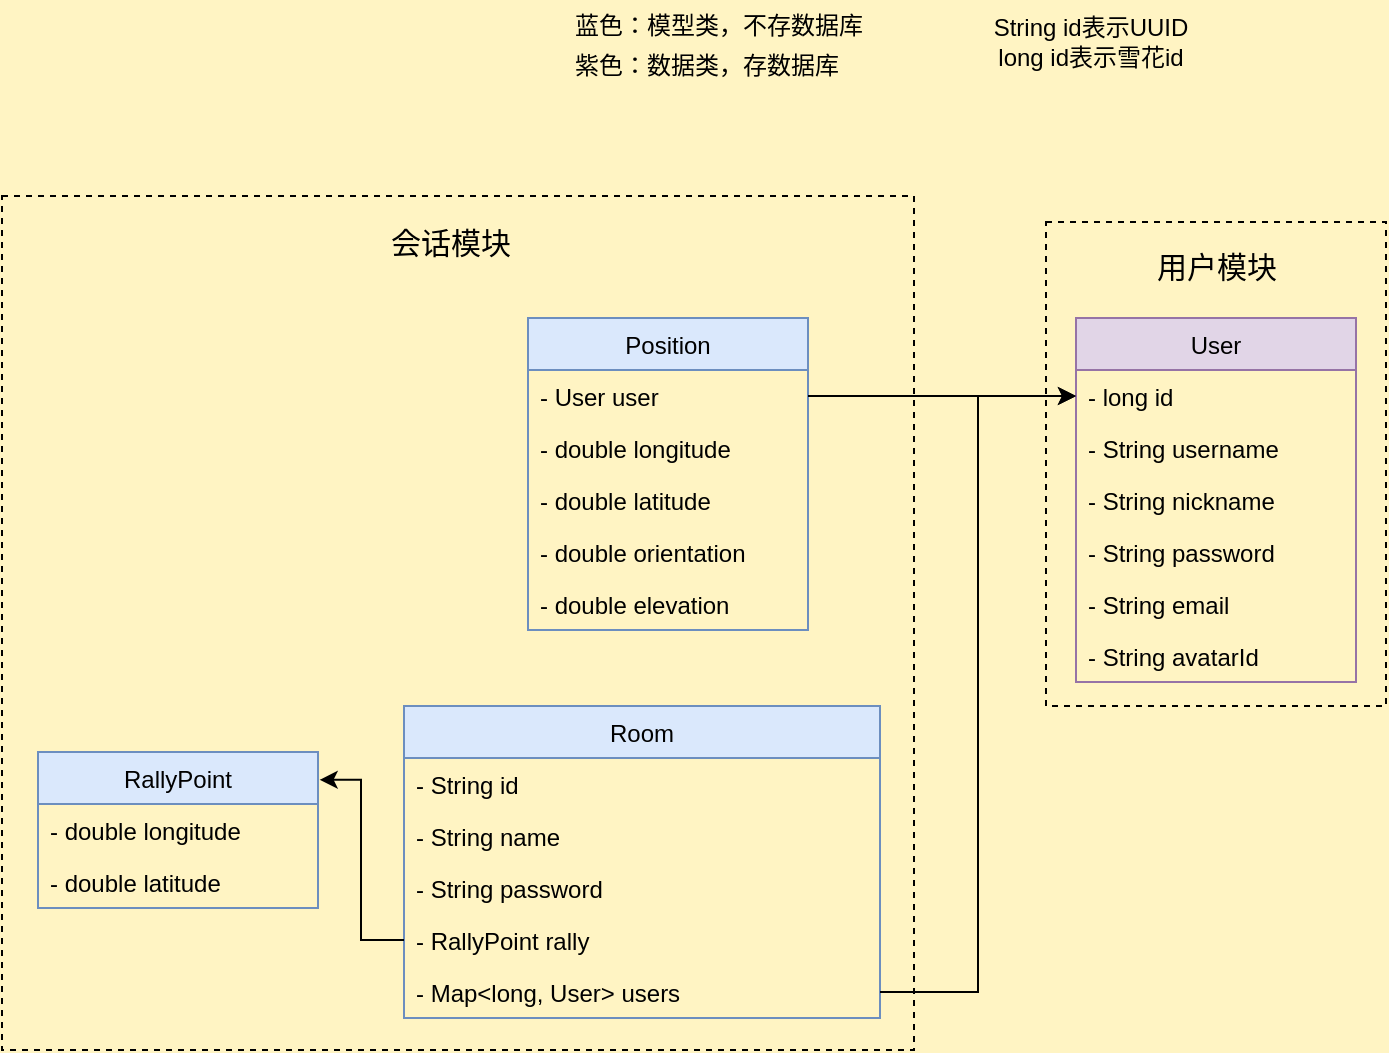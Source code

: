 <mxfile version="20.8.16" type="device" pages="4"><diagram name="类图" id="ZCpn5L00yLEU9qH5CfPJ"><mxGraphModel dx="1560" dy="1082" grid="0" gridSize="10" guides="1" tooltips="1" connect="1" arrows="1" fold="1" page="0" pageScale="1" pageWidth="827" pageHeight="1169" background="#FFF4C3" math="0" shadow="0"><root><mxCell id="0"/><mxCell id="1" parent="0"/><mxCell id="7W6ER78p-MdPI2g8uiyn-3" value="" style="rounded=0;whiteSpace=wrap;html=1;fillColor=none;dashed=1;" parent="1" vertex="1"><mxGeometry x="-279" y="82" width="456" height="427" as="geometry"/></mxCell><mxCell id="7W6ER78p-MdPI2g8uiyn-1" value="" style="rounded=0;whiteSpace=wrap;html=1;fillColor=none;dashed=1;" parent="1" vertex="1"><mxGeometry x="243" y="95" width="170" height="242" as="geometry"/></mxCell><mxCell id="j-fvQeikowlmH0t4z26y-1" value="User" style="swimlane;fontStyle=0;childLayout=stackLayout;horizontal=1;startSize=26;fillColor=#e1d5e7;horizontalStack=0;resizeParent=1;resizeParentMax=0;resizeLast=0;collapsible=1;marginBottom=0;strokeColor=#9673a6;" parent="1" vertex="1"><mxGeometry x="258" y="143" width="140" height="182" as="geometry"/></mxCell><mxCell id="j-fvQeikowlmH0t4z26y-4" value="- long id" style="text;strokeColor=none;fillColor=none;align=left;verticalAlign=top;spacingLeft=4;spacingRight=4;overflow=hidden;rotatable=0;points=[[0,0.5],[1,0.5]];portConstraint=eastwest;" parent="j-fvQeikowlmH0t4z26y-1" vertex="1"><mxGeometry y="26" width="140" height="26" as="geometry"/></mxCell><mxCell id="NxY1enS5frYiqHi28bAx-1" value="- String username" style="text;strokeColor=none;fillColor=none;align=left;verticalAlign=top;spacingLeft=4;spacingRight=4;overflow=hidden;rotatable=0;points=[[0,0.5],[1,0.5]];portConstraint=eastwest;" parent="j-fvQeikowlmH0t4z26y-1" vertex="1"><mxGeometry y="52" width="140" height="26" as="geometry"/></mxCell><mxCell id="NxY1enS5frYiqHi28bAx-2" value="- String nickname" style="text;strokeColor=none;fillColor=none;align=left;verticalAlign=top;spacingLeft=4;spacingRight=4;overflow=hidden;rotatable=0;points=[[0,0.5],[1,0.5]];portConstraint=eastwest;" parent="j-fvQeikowlmH0t4z26y-1" vertex="1"><mxGeometry y="78" width="140" height="26" as="geometry"/></mxCell><mxCell id="NxY1enS5frYiqHi28bAx-3" value="- String password" style="text;strokeColor=none;fillColor=none;align=left;verticalAlign=top;spacingLeft=4;spacingRight=4;overflow=hidden;rotatable=0;points=[[0,0.5],[1,0.5]];portConstraint=eastwest;" parent="j-fvQeikowlmH0t4z26y-1" vertex="1"><mxGeometry y="104" width="140" height="26" as="geometry"/></mxCell><mxCell id="6Mc8PEkPH1Lm7d_MQEAk-3" value="- String email" style="text;strokeColor=none;fillColor=none;align=left;verticalAlign=top;spacingLeft=4;spacingRight=4;overflow=hidden;rotatable=0;points=[[0,0.5],[1,0.5]];portConstraint=eastwest;" parent="j-fvQeikowlmH0t4z26y-1" vertex="1"><mxGeometry y="130" width="140" height="26" as="geometry"/></mxCell><mxCell id="NxY1enS5frYiqHi28bAx-5" value="- String avatarId" style="text;strokeColor=none;fillColor=none;align=left;verticalAlign=top;spacingLeft=4;spacingRight=4;overflow=hidden;rotatable=0;points=[[0,0.5],[1,0.5]];portConstraint=eastwest;" parent="j-fvQeikowlmH0t4z26y-1" vertex="1"><mxGeometry y="156" width="140" height="26" as="geometry"/></mxCell><mxCell id="j-fvQeikowlmH0t4z26y-6" value="Position" style="swimlane;fontStyle=0;childLayout=stackLayout;horizontal=1;startSize=26;fillColor=#dae8fc;horizontalStack=0;resizeParent=1;resizeParentMax=0;resizeLast=0;collapsible=1;marginBottom=0;strokeColor=#6c8ebf;" parent="1" vertex="1"><mxGeometry x="-16" y="143" width="140" height="156" as="geometry"/></mxCell><mxCell id="j-fvQeikowlmH0t4z26y-7" value="- User user" style="text;strokeColor=none;fillColor=none;align=left;verticalAlign=top;spacingLeft=4;spacingRight=4;overflow=hidden;rotatable=0;points=[[0,0.5],[1,0.5]];portConstraint=eastwest;" parent="j-fvQeikowlmH0t4z26y-6" vertex="1"><mxGeometry y="26" width="140" height="26" as="geometry"/></mxCell><mxCell id="j-fvQeikowlmH0t4z26y-11" value="- double longitude" style="text;strokeColor=none;fillColor=none;align=left;verticalAlign=top;spacingLeft=4;spacingRight=4;overflow=hidden;rotatable=0;points=[[0,0.5],[1,0.5]];portConstraint=eastwest;" parent="j-fvQeikowlmH0t4z26y-6" vertex="1"><mxGeometry y="52" width="140" height="26" as="geometry"/></mxCell><mxCell id="j-fvQeikowlmH0t4z26y-12" value="- double latitude" style="text;strokeColor=none;fillColor=none;align=left;verticalAlign=top;spacingLeft=4;spacingRight=4;overflow=hidden;rotatable=0;points=[[0,0.5],[1,0.5]];portConstraint=eastwest;" parent="j-fvQeikowlmH0t4z26y-6" vertex="1"><mxGeometry y="78" width="140" height="26" as="geometry"/></mxCell><mxCell id="j-fvQeikowlmH0t4z26y-13" value="- double orientation" style="text;strokeColor=none;fillColor=none;align=left;verticalAlign=top;spacingLeft=4;spacingRight=4;overflow=hidden;rotatable=0;points=[[0,0.5],[1,0.5]];portConstraint=eastwest;" parent="j-fvQeikowlmH0t4z26y-6" vertex="1"><mxGeometry y="104" width="140" height="26" as="geometry"/></mxCell><mxCell id="hf1wS9aKAfurFsT-BKtT-1" value="- double elevation" style="text;strokeColor=none;fillColor=none;align=left;verticalAlign=top;spacingLeft=4;spacingRight=4;overflow=hidden;rotatable=0;points=[[0,0.5],[1,0.5]];portConstraint=eastwest;" parent="j-fvQeikowlmH0t4z26y-6" vertex="1"><mxGeometry y="130" width="140" height="26" as="geometry"/></mxCell><mxCell id="NxY1enS5frYiqHi28bAx-9" value="" style="group" parent="1" vertex="1" connectable="0"><mxGeometry x="-2" y="-16" width="162" height="46" as="geometry"/></mxCell><mxCell id="NxY1enS5frYiqHi28bAx-7" value="蓝色：模型类，不存数据库" style="text;html=1;align=center;verticalAlign=middle;resizable=0;points=[];autosize=1;strokeColor=none;fillColor=none;" parent="NxY1enS5frYiqHi28bAx-9" vertex="1"><mxGeometry width="162" height="26" as="geometry"/></mxCell><mxCell id="NxY1enS5frYiqHi28bAx-8" value="紫色：数据类，存数据库" style="text;html=1;align=center;verticalAlign=middle;resizable=0;points=[];autosize=1;strokeColor=none;fillColor=none;" parent="NxY1enS5frYiqHi28bAx-9" vertex="1"><mxGeometry y="20" width="150" height="26" as="geometry"/></mxCell><mxCell id="das0yb8QhfHtzODwqUgU-1" value="String id表示UUID&lt;br&gt;long id表示雪花id" style="text;html=1;align=center;verticalAlign=middle;resizable=0;points=[];autosize=1;strokeColor=none;fillColor=none;" parent="1" vertex="1"><mxGeometry x="207" y="-16" width="115" height="41" as="geometry"/></mxCell><mxCell id="das0yb8QhfHtzODwqUgU-3" value="Room" style="swimlane;fontStyle=0;childLayout=stackLayout;horizontal=1;startSize=26;fillColor=#dae8fc;horizontalStack=0;resizeParent=1;resizeParentMax=0;resizeLast=0;collapsible=1;marginBottom=0;strokeColor=#6c8ebf;" parent="1" vertex="1"><mxGeometry x="-78" y="337" width="238" height="156" as="geometry"/></mxCell><mxCell id="das0yb8QhfHtzODwqUgU-4" value="- String id" style="text;strokeColor=none;fillColor=none;align=left;verticalAlign=top;spacingLeft=4;spacingRight=4;overflow=hidden;rotatable=0;points=[[0,0.5],[1,0.5]];portConstraint=eastwest;" parent="das0yb8QhfHtzODwqUgU-3" vertex="1"><mxGeometry y="26" width="238" height="26" as="geometry"/></mxCell><mxCell id="das0yb8QhfHtzODwqUgU-5" value="- String name" style="text;strokeColor=none;fillColor=none;align=left;verticalAlign=top;spacingLeft=4;spacingRight=4;overflow=hidden;rotatable=0;points=[[0,0.5],[1,0.5]];portConstraint=eastwest;" parent="das0yb8QhfHtzODwqUgU-3" vertex="1"><mxGeometry y="52" width="238" height="26" as="geometry"/></mxCell><mxCell id="das0yb8QhfHtzODwqUgU-6" value="- String password" style="text;strokeColor=none;fillColor=none;align=left;verticalAlign=top;spacingLeft=4;spacingRight=4;overflow=hidden;rotatable=0;points=[[0,0.5],[1,0.5]];portConstraint=eastwest;" parent="das0yb8QhfHtzODwqUgU-3" vertex="1"><mxGeometry y="78" width="238" height="26" as="geometry"/></mxCell><mxCell id="09LENhnXTezCzlvo4sVO-8" value="- RallyPoint rally" style="text;strokeColor=none;fillColor=none;align=left;verticalAlign=top;spacingLeft=4;spacingRight=4;overflow=hidden;rotatable=0;points=[[0,0.5],[1,0.5]];portConstraint=eastwest;" parent="das0yb8QhfHtzODwqUgU-3" vertex="1"><mxGeometry y="104" width="238" height="26" as="geometry"/></mxCell><mxCell id="GY_DK93zwNCj_0UhGVdS-1" value="- Map&lt;long, User&gt; users" style="text;strokeColor=none;fillColor=none;align=left;verticalAlign=top;spacingLeft=4;spacingRight=4;overflow=hidden;rotatable=0;points=[[0,0.5],[1,0.5]];portConstraint=eastwest;" parent="das0yb8QhfHtzODwqUgU-3" vertex="1"><mxGeometry y="130" width="238" height="26" as="geometry"/></mxCell><mxCell id="JmAvcNOKhK-KuJacg5Aq-1" style="edgeStyle=orthogonalEdgeStyle;rounded=0;orthogonalLoop=1;jettySize=auto;html=1;exitX=1;exitY=0.5;exitDx=0;exitDy=0;entryX=0;entryY=0.5;entryDx=0;entryDy=0;endArrow=classic;endFill=1;" parent="1" source="j-fvQeikowlmH0t4z26y-7" target="j-fvQeikowlmH0t4z26y-4" edge="1"><mxGeometry relative="1" as="geometry"/></mxCell><mxCell id="7W6ER78p-MdPI2g8uiyn-2" value="&lt;font style=&quot;font-size: 15px;&quot;&gt;用户模块&lt;/font&gt;" style="text;html=1;align=center;verticalAlign=middle;resizable=0;points=[];autosize=1;strokeColor=none;fillColor=none;" parent="1" vertex="1"><mxGeometry x="289" y="102" width="78" height="30" as="geometry"/></mxCell><mxCell id="7W6ER78p-MdPI2g8uiyn-4" value="&lt;font style=&quot;font-size: 15px;&quot;&gt;会话模块&lt;/font&gt;" style="text;html=1;align=center;verticalAlign=middle;resizable=0;points=[];autosize=1;strokeColor=none;fillColor=none;" parent="1" vertex="1"><mxGeometry x="-94" y="90" width="78" height="30" as="geometry"/></mxCell><mxCell id="09LENhnXTezCzlvo4sVO-2" value="RallyPoint" style="swimlane;fontStyle=0;childLayout=stackLayout;horizontal=1;startSize=26;fillColor=#dae8fc;horizontalStack=0;resizeParent=1;resizeParentMax=0;resizeLast=0;collapsible=1;marginBottom=0;strokeColor=#6c8ebf;" parent="1" vertex="1"><mxGeometry x="-261" y="360" width="140" height="78" as="geometry"/></mxCell><mxCell id="09LENhnXTezCzlvo4sVO-4" value="- double longitude" style="text;strokeColor=none;fillColor=none;align=left;verticalAlign=top;spacingLeft=4;spacingRight=4;overflow=hidden;rotatable=0;points=[[0,0.5],[1,0.5]];portConstraint=eastwest;" parent="09LENhnXTezCzlvo4sVO-2" vertex="1"><mxGeometry y="26" width="140" height="26" as="geometry"/></mxCell><mxCell id="09LENhnXTezCzlvo4sVO-5" value="- double latitude" style="text;strokeColor=none;fillColor=none;align=left;verticalAlign=top;spacingLeft=4;spacingRight=4;overflow=hidden;rotatable=0;points=[[0,0.5],[1,0.5]];portConstraint=eastwest;" parent="09LENhnXTezCzlvo4sVO-2" vertex="1"><mxGeometry y="52" width="140" height="26" as="geometry"/></mxCell><mxCell id="6Mc8PEkPH1Lm7d_MQEAk-2" style="edgeStyle=orthogonalEdgeStyle;rounded=0;orthogonalLoop=1;jettySize=auto;html=1;exitX=0;exitY=0.5;exitDx=0;exitDy=0;entryX=1.006;entryY=0.178;entryDx=0;entryDy=0;entryPerimeter=0;" parent="1" source="09LENhnXTezCzlvo4sVO-8" target="09LENhnXTezCzlvo4sVO-2" edge="1"><mxGeometry relative="1" as="geometry"/></mxCell><mxCell id="GZCCsxKVwzD4aDqE5YZI-2" style="edgeStyle=orthogonalEdgeStyle;rounded=0;orthogonalLoop=1;jettySize=auto;html=1;exitX=1;exitY=0.5;exitDx=0;exitDy=0;entryX=0;entryY=0.5;entryDx=0;entryDy=0;" parent="1" source="GY_DK93zwNCj_0UhGVdS-1" target="j-fvQeikowlmH0t4z26y-4" edge="1"><mxGeometry relative="1" as="geometry"><mxPoint x="161.5" y="477" as="sourcePoint"/></mxGeometry></mxCell></root></mxGraphModel></diagram><diagram id="b6Kied7F-WvFyaD_bAVw" name="功能架构"><mxGraphModel dx="1160" dy="682" grid="0" gridSize="10" guides="1" tooltips="1" connect="1" arrows="1" fold="1" page="0" pageScale="1" pageWidth="827" pageHeight="1169" background="#CCFFFF" math="0" shadow="0"><root><mxCell id="0"/><mxCell id="1" parent="0"/><mxCell id="6KAfJF9Mm3bQj2CmGmQJ-4" style="edgeStyle=orthogonalEdgeStyle;rounded=0;orthogonalLoop=1;jettySize=auto;html=1;exitX=0.5;exitY=1;exitDx=0;exitDy=0;entryX=0.5;entryY=0;entryDx=0;entryDy=0;" parent="1" source="mdbizm0wL6b_5z4DYdRY-1" target="9jb02IKihfQxMfA3tNYV-1" edge="1"><mxGeometry relative="1" as="geometry"/></mxCell><mxCell id="mdbizm0wL6b_5z4DYdRY-1" value="&lt;font style=&quot;font-size: 16px;&quot;&gt;网关（集成鉴权）&lt;/font&gt;" style="rounded=0;whiteSpace=wrap;html=1;strokeColor=#666666;fillColor=#f5f5f5;fontColor=#333333;" parent="1" vertex="1"><mxGeometry x="181" y="272" width="150" height="39" as="geometry"/></mxCell><mxCell id="6hTQ_62UvU__u8zyrRqn-2" value="&lt;span style=&quot;font-size: 16px;&quot;&gt;Consul注册中心&lt;/span&gt;" style="rounded=0;whiteSpace=wrap;html=1;strokeColor=#b85450;fillColor=#f8cecc;" parent="1" vertex="1"><mxGeometry x="452" y="378" width="150" height="39" as="geometry"/></mxCell><mxCell id="6hTQ_62UvU__u8zyrRqn-3" value="&lt;span style=&quot;font-size: 16px;&quot;&gt;MongoDB数据库&lt;/span&gt;" style="rounded=0;whiteSpace=wrap;html=1;strokeColor=#6c8ebf;fillColor=#dae8fc;" parent="1" vertex="1"><mxGeometry x="275.94" y="457" width="150" height="39" as="geometry"/></mxCell><mxCell id="6hTQ_62UvU__u8zyrRqn-4" value="&lt;span style=&quot;font-size: 16px;&quot;&gt;Redis缓存数据库&lt;/span&gt;" style="rounded=0;whiteSpace=wrap;html=1;strokeColor=#6c8ebf;fillColor=#dae8fc;" parent="1" vertex="1"><mxGeometry x="87" y="457" width="159" height="39" as="geometry"/></mxCell><mxCell id="9jb02IKihfQxMfA3tNYV-1" value="" style="rounded=0;whiteSpace=wrap;html=1;fillColor=none;dashed=1;" parent="1" vertex="1"><mxGeometry x="74" y="345" width="364" height="95" as="geometry"/></mxCell><mxCell id="9jb02IKihfQxMfA3tNYV-2" value="&lt;font style=&quot;font-size: 15px;&quot;&gt;功能模块&lt;/font&gt;" style="text;html=1;align=center;verticalAlign=middle;resizable=0;points=[];autosize=1;strokeColor=none;fillColor=none;" parent="1" vertex="1"><mxGeometry x="232.002" y="348" width="78" height="30" as="geometry"/></mxCell><mxCell id="9jb02IKihfQxMfA3tNYV-3" value="会话模块" style="rounded=0;whiteSpace=wrap;html=1;fontSize=15;fillColor=none;" parent="1" vertex="1"><mxGeometry x="86.997" y="383" width="106.941" height="42" as="geometry"/></mxCell><mxCell id="9jb02IKihfQxMfA3tNYV-4" value="用户模块" style="rounded=0;whiteSpace=wrap;html=1;fontSize=15;fillColor=none;" parent="1" vertex="1"><mxGeometry x="203.062" y="383" width="106.941" height="42" as="geometry"/></mxCell><mxCell id="jqLZRPKQfjdaNeqLJ77j-1" value="图片模块" style="rounded=0;whiteSpace=wrap;html=1;fontSize=15;fillColor=none;" parent="1" vertex="1"><mxGeometry x="319.002" y="383" width="106.941" height="42" as="geometry"/></mxCell><mxCell id="FJBnYouAeXavdsRe_MtE-1" value="&lt;span style=&quot;font-size: 16px;&quot;&gt;Kafka消息中间件&lt;/span&gt;" style="rounded=0;whiteSpace=wrap;html=1;strokeColor=#d6b656;fillColor=#fff2cc;" parent="1" vertex="1"><mxGeometry x="187" y="507" width="159" height="39" as="geometry"/></mxCell></root></mxGraphModel></diagram><diagram id="FYRJ05hrJW_UlON17YOK" name="用户端和服务端"><mxGraphModel dx="1160" dy="682" grid="0" gridSize="10" guides="1" tooltips="1" connect="1" arrows="1" fold="1" page="0" pageScale="1" pageWidth="827" pageHeight="1169" background="#CCFFFF" math="0" shadow="0"><root><mxCell id="0"/><mxCell id="1" parent="0"/><mxCell id="g4WFIdPr53JWLQwViMB3-15" style="rounded=0;orthogonalLoop=1;jettySize=auto;html=1;exitX=1;exitY=0.333;exitDx=0;exitDy=0;exitPerimeter=0;entryX=0.5;entryY=1;entryDx=0;entryDy=0;endArrow=open;endFill=0;dashed=1;" parent="1" source="g4WFIdPr53JWLQwViMB3-1" target="g4WFIdPr53JWLQwViMB3-14" edge="1"><mxGeometry relative="1" as="geometry"/></mxCell><mxCell id="g4WFIdPr53JWLQwViMB3-1" value="用户1" style="shape=umlActor;verticalLabelPosition=bottom;verticalAlign=top;html=1;outlineConnect=0;" parent="1" vertex="1"><mxGeometry x="25" y="479" width="30" height="60" as="geometry"/></mxCell><mxCell id="HLk8S5enVUSgxHmjkPAk-4" style="edgeStyle=none;rounded=0;orthogonalLoop=1;jettySize=auto;html=1;exitX=0;exitY=0.333;exitDx=0;exitDy=0;exitPerimeter=0;entryX=1;entryY=0.5;entryDx=0;entryDy=0;dashed=1;endArrow=open;endFill=0;" parent="1" source="g4WFIdPr53JWLQwViMB3-5" target="g4WFIdPr53JWLQwViMB3-14" edge="1"><mxGeometry relative="1" as="geometry"/></mxCell><mxCell id="g4WFIdPr53JWLQwViMB3-5" value="用户3" style="shape=umlActor;verticalLabelPosition=bottom;verticalAlign=top;html=1;outlineConnect=0;" parent="1" vertex="1"><mxGeometry x="425" y="273" width="30" height="60" as="geometry"/></mxCell><mxCell id="HLk8S5enVUSgxHmjkPAk-5" style="edgeStyle=none;rounded=0;orthogonalLoop=1;jettySize=auto;html=1;entryX=1;entryY=1;entryDx=0;entryDy=0;dashed=1;endArrow=open;endFill=0;" parent="1" target="g4WFIdPr53JWLQwViMB3-14" edge="1"><mxGeometry relative="1" as="geometry"><mxPoint x="343" y="532" as="sourcePoint"/></mxGeometry></mxCell><mxCell id="g4WFIdPr53JWLQwViMB3-6" value="用户2" style="shape=umlActor;verticalLabelPosition=bottom;verticalAlign=top;html=1;outlineConnect=0;" parent="1" vertex="1"><mxGeometry x="343" y="512" width="30" height="60" as="geometry"/></mxCell><mxCell id="g4WFIdPr53JWLQwViMB3-13" style="edgeStyle=orthogonalEdgeStyle;rounded=0;orthogonalLoop=1;jettySize=auto;html=1;exitX=1;exitY=0.5;exitDx=0;exitDy=0;endArrow=open;endFill=0;entryX=0;entryY=0.5;entryDx=0;entryDy=0;" parent="1" source="g4WFIdPr53JWLQwViMB3-10" target="g4WFIdPr53JWLQwViMB3-14" edge="1"><mxGeometry relative="1" as="geometry"><mxPoint x="152.524" y="269.5" as="targetPoint"/></mxGeometry></mxCell><mxCell id="g4WFIdPr53JWLQwViMB3-10" value="服务端" style="rounded=0;whiteSpace=wrap;html=1;fillColor=none;" parent="1" vertex="1"><mxGeometry x="9.5" y="252" width="61" height="35" as="geometry"/></mxCell><mxCell id="HLk8S5enVUSgxHmjkPAk-2" style="edgeStyle=none;rounded=0;orthogonalLoop=1;jettySize=auto;html=1;exitX=0.575;exitY=1.028;exitDx=0;exitDy=0;dashed=1;endArrow=open;endFill=0;exitPerimeter=0;" parent="1" source="g4WFIdPr53JWLQwViMB3-14" edge="1"><mxGeometry relative="1" as="geometry"><mxPoint x="59.191" y="507.119" as="targetPoint"/></mxGeometry></mxCell><mxCell id="w1ZYN99wJWyJnP0JFZ4J-1" style="edgeStyle=none;rounded=0;orthogonalLoop=1;jettySize=auto;html=1;exitX=0.812;exitY=0.929;exitDx=0;exitDy=0;dashed=1;endArrow=open;endFill=0;exitPerimeter=0;" parent="1" source="g4WFIdPr53JWLQwViMB3-14" edge="1"><mxGeometry relative="1" as="geometry"><mxPoint x="339.657" y="537.686" as="targetPoint"/></mxGeometry></mxCell><mxCell id="w1ZYN99wJWyJnP0JFZ4J-2" style="edgeStyle=none;rounded=0;orthogonalLoop=1;jettySize=auto;html=1;dashed=1;endArrow=open;endFill=0;" parent="1" edge="1"><mxGeometry relative="1" as="geometry"><mxPoint x="423.543" y="299.286" as="targetPoint"/><mxPoint x="218" y="274" as="sourcePoint"/></mxGeometry></mxCell><mxCell id="g4WFIdPr53JWLQwViMB3-14" value="房间(id:xxx)" style="ellipse;whiteSpace=wrap;html=1;fillColor=none;" parent="1" vertex="1"><mxGeometry x="121" y="246.5" width="96" height="46" as="geometry"/></mxCell><mxCell id="HLk8S5enVUSgxHmjkPAk-1" value="body: Position" style="text;html=1;align=center;verticalAlign=middle;resizable=0;points=[];autosize=1;strokeColor=none;fillColor=none;" parent="1" vertex="1"><mxGeometry x="18" y="378" width="93" height="26" as="geometry"/></mxCell><mxCell id="nFLhGN47nWgVrx0K_WOe-1" value="Position: {user: 2}&lt;br&gt;Position: {user: 3}" style="text;html=1;align=center;verticalAlign=middle;resizable=0;points=[];autosize=1;strokeColor=none;fillColor=none;" parent="1" vertex="1"><mxGeometry x="105" y="408" width="112" height="41" as="geometry"/></mxCell><mxCell id="nFLhGN47nWgVrx0K_WOe-2" value="body: Position" style="text;html=1;align=center;verticalAlign=middle;resizable=0;points=[];autosize=1;strokeColor=none;fillColor=none;" parent="1" vertex="1"><mxGeometry x="263" y="363" width="93" height="26" as="geometry"/></mxCell><mxCell id="nFLhGN47nWgVrx0K_WOe-3" value="Position: {user: 1}&lt;br&gt;Position: {user: 3}" style="text;html=1;align=center;verticalAlign=middle;resizable=0;points=[];autosize=1;strokeColor=none;fillColor=none;" parent="1" vertex="1"><mxGeometry x="209" y="492" width="112" height="41" as="geometry"/></mxCell><mxCell id="nFLhGN47nWgVrx0K_WOe-4" value="body: Position" style="text;html=1;align=center;verticalAlign=middle;resizable=0;points=[];autosize=1;strokeColor=none;fillColor=none;" parent="1" vertex="1"><mxGeometry x="273" y="244" width="93" height="26" as="geometry"/></mxCell><mxCell id="nFLhGN47nWgVrx0K_WOe-5" value="Position: {user: 2}&lt;br&gt;Position: {user: 3}" style="text;html=1;align=center;verticalAlign=middle;resizable=0;points=[];autosize=1;strokeColor=none;fillColor=none;" parent="1" vertex="1"><mxGeometry x="273" y="292" width="112" height="41" as="geometry"/></mxCell><mxCell id="7dVbysrUXvsxWrO5m1pH-1" value="" style="group" parent="1" vertex="1" connectable="0"><mxGeometry x="102" y="166" width="136.5" height="27" as="geometry"/></mxCell><mxCell id="g4WFIdPr53JWLQwViMB3-16" value="WebSocket:/room/xxx" style="text;html=1;align=center;verticalAlign=middle;resizable=0;points=[];autosize=1;strokeColor=none;fillColor=none;" parent="7dVbysrUXvsxWrO5m1pH-1" vertex="1"><mxGeometry width="134" height="26" as="geometry"/></mxCell><mxCell id="HLk8S5enVUSgxHmjkPAk-6" style="edgeStyle=none;rounded=0;orthogonalLoop=1;jettySize=auto;html=1;dashed=1;endArrow=open;endFill=0;" parent="7dVbysrUXvsxWrO5m1pH-1" edge="1"><mxGeometry relative="1" as="geometry"><mxPoint x="6.5" y="27" as="sourcePoint"/><mxPoint x="136.5" y="27" as="targetPoint"/><Array as="points"/></mxGeometry></mxCell></root></mxGraphModel></diagram><diagram id="bOfI-OUH-Ct4LoF4LVxE" name="分布式会话解决方案"><mxGraphModel dx="1560" dy="1082" grid="0" gridSize="10" guides="1" tooltips="1" connect="1" arrows="1" fold="1" page="0" pageScale="1" pageWidth="827" pageHeight="1169" background="#FFF4C3" math="0" shadow="0"><root><mxCell id="0"/><mxCell id="1" parent="0"/><mxCell id="2ktE3wlVKfggLhylyU8a-4" value="WebSocket通道" style="text;html=1;align=center;verticalAlign=middle;resizable=0;points=[];autosize=1;strokeColor=none;fillColor=none;" parent="1" vertex="1"><mxGeometry x="10.5" y="137" width="103" height="26" as="geometry"/></mxCell><mxCell id="LPhyOvvGlqmQbFpupQoU-21" value="表示生产者发布消息" style="text;html=1;align=center;verticalAlign=middle;resizable=0;points=[];autosize=1;strokeColor=none;fillColor=none;" parent="1" vertex="1"><mxGeometry x="157.5" y="137" width="126" height="26" as="geometry"/></mxCell><mxCell id="LPhyOvvGlqmQbFpupQoU-24" value="表示消费者订阅消息" style="text;html=1;align=center;verticalAlign=middle;resizable=0;points=[];autosize=1;strokeColor=none;fillColor=none;" parent="1" vertex="1"><mxGeometry x="158" y="177" width="126" height="26" as="geometry"/></mxCell><mxCell id="X6YFzFa_qnELlwJGcV2B-1" value="用户1" style="shape=umlActor;verticalLabelPosition=bottom;verticalAlign=top;html=1;outlineConnect=0;" parent="1" vertex="1"><mxGeometry x="-18" y="597" width="30" height="60" as="geometry"/></mxCell><mxCell id="LPhyOvvGlqmQbFpupQoU-30" style="edgeStyle=orthogonalEdgeStyle;rounded=0;orthogonalLoop=1;jettySize=auto;html=1;exitX=0.5;exitY=0;exitDx=0;exitDy=0;entryX=0.5;entryY=1;entryDx=0;entryDy=0;strokeColor=#000000;endArrow=none;endFill=0;" parent="1" source="X6YFzFa_qnELlwJGcV2B-2" target="hkfB9-1U_ClqBiibO6cc-1" edge="1"><mxGeometry relative="1" as="geometry"/></mxCell><mxCell id="LPhyOvvGlqmQbFpupQoU-78" style="edgeStyle=orthogonalEdgeStyle;rounded=0;orthogonalLoop=1;jettySize=auto;html=1;exitX=0.5;exitY=1;exitDx=0;exitDy=0;entryX=0.5;entryY=0;entryDx=0;entryDy=0;strokeColor=#000000;fontSize=13;endArrow=none;endFill=0;" parent="1" source="X6YFzFa_qnELlwJGcV2B-2" target="LPhyOvvGlqmQbFpupQoU-77" edge="1"><mxGeometry relative="1" as="geometry"/></mxCell><mxCell id="X6YFzFa_qnELlwJGcV2B-2" value="会话服务器1" style="rounded=0;whiteSpace=wrap;html=1;fillColor=#e1d5e7;strokeColor=#9673a6;" parent="1" vertex="1"><mxGeometry x="71" y="473" width="81" height="36" as="geometry"/></mxCell><mxCell id="X6YFzFa_qnELlwJGcV2B-3" value="用户2" style="shape=umlActor;verticalLabelPosition=bottom;verticalAlign=top;html=1;outlineConnect=0;" parent="1" vertex="1"><mxGeometry x="492" y="795" width="30" height="60" as="geometry"/></mxCell><mxCell id="X6YFzFa_qnELlwJGcV2B-4" value="用户3" style="shape=umlActor;verticalLabelPosition=bottom;verticalAlign=top;html=1;outlineConnect=0;" parent="1" vertex="1"><mxGeometry x="759" y="898" width="30" height="60" as="geometry"/></mxCell><mxCell id="LPhyOvvGlqmQbFpupQoU-50" style="edgeStyle=orthogonalEdgeStyle;rounded=0;orthogonalLoop=1;jettySize=auto;html=1;exitX=0.5;exitY=1;exitDx=0;exitDy=0;entryX=0.5;entryY=0;entryDx=0;entryDy=0;strokeColor=#000000;fontSize=13;endArrow=none;endFill=0;" parent="1" source="X6YFzFa_qnELlwJGcV2B-5" target="hkfB9-1U_ClqBiibO6cc-6" edge="1"><mxGeometry relative="1" as="geometry"/></mxCell><mxCell id="X6YFzFa_qnELlwJGcV2B-5" value="会话服务器2" style="rounded=0;whiteSpace=wrap;html=1;fillColor=#e1d5e7;strokeColor=#9673a6;" parent="1" vertex="1"><mxGeometry x="284" y="473" width="81" height="36" as="geometry"/></mxCell><mxCell id="X6YFzFa_qnELlwJGcV2B-15" value="Kafka消息队列" style="rounded=0;whiteSpace=wrap;html=1;fillColor=#dae8fc;strokeColor=#6c8ebf;" parent="1" vertex="1"><mxGeometry x="187" y="313" width="110" height="25" as="geometry"/></mxCell><mxCell id="LPhyOvvGlqmQbFpupQoU-65" style="edgeStyle=orthogonalEdgeStyle;rounded=0;orthogonalLoop=1;jettySize=auto;html=1;exitX=0;exitY=0.5;exitDx=0;exitDy=0;entryX=1;entryY=0.5;entryDx=0;entryDy=0;strokeColor=#000000;fontSize=13;endArrow=none;endFill=0;" parent="1" source="X6YFzFa_qnELlwJGcV2B-21" target="LPhyOvvGlqmQbFpupQoU-62" edge="1"><mxGeometry relative="1" as="geometry"/></mxCell><mxCell id="LPhyOvvGlqmQbFpupQoU-72" style="edgeStyle=orthogonalEdgeStyle;rounded=0;orthogonalLoop=1;jettySize=auto;html=1;exitX=1;exitY=0.5;exitDx=0;exitDy=0;entryX=0;entryY=0.5;entryDx=0;entryDy=0;strokeColor=#000000;fontSize=13;endArrow=none;endFill=0;" parent="1" source="X6YFzFa_qnELlwJGcV2B-21" target="LPhyOvvGlqmQbFpupQoU-71" edge="1"><mxGeometry relative="1" as="geometry"/></mxCell><mxCell id="X6YFzFa_qnELlwJGcV2B-21" value="会话服务器3" style="rounded=0;whiteSpace=wrap;html=1;fillColor=#e1d5e7;strokeColor=#9673a6;" parent="1" vertex="1"><mxGeometry x="612" y="473" width="81" height="36" as="geometry"/></mxCell><mxCell id="2ktE3wlVKfggLhylyU8a-1" style="rounded=0;orthogonalLoop=1;jettySize=auto;html=1;strokeColor=#FF3399;endArrow=none;endFill=0;dashed=1;" parent="1" edge="1"><mxGeometry relative="1" as="geometry"><mxPoint x="135.5" y="162" as="targetPoint"/><mxPoint x="0.5" y="162" as="sourcePoint"/><Array as="points"/></mxGeometry></mxCell><mxCell id="hkfB9-1U_ClqBiibO6cc-1" value="producer&lt;br&gt;topic: roomId" style="ellipse;whiteSpace=wrap;html=1;fillColor=none;" parent="1" vertex="1"><mxGeometry x="62" y="410" width="99" height="48" as="geometry"/></mxCell><mxCell id="hkfB9-1U_ClqBiibO6cc-6" value="listener&lt;br&gt;topic=roomId&lt;br&gt;groupId=userId2" style="shape=hexagon;perimeter=hexagonPerimeter2;whiteSpace=wrap;html=1;fixedSize=1;fillColor=none;" parent="1" vertex="1"><mxGeometry x="261.5" y="526" width="126" height="56" as="geometry"/></mxCell><mxCell id="LPhyOvvGlqmQbFpupQoU-20" style="rounded=0;orthogonalLoop=1;jettySize=auto;html=1;strokeColor=#FF8800;endArrow=open;endFill=0;edgeStyle=orthogonalEdgeStyle;" parent="1" edge="1"><mxGeometry relative="1" as="geometry"><mxPoint x="154.5" y="162" as="sourcePoint"/><mxPoint x="292.5" y="162" as="targetPoint"/><Array as="points"><mxPoint x="155.5" y="162"/></Array></mxGeometry></mxCell><mxCell id="LPhyOvvGlqmQbFpupQoU-23" style="edgeStyle=orthogonalEdgeStyle;rounded=0;orthogonalLoop=1;jettySize=auto;html=1;strokeColor=#209E00;endArrow=open;endFill=0;" parent="1" edge="1"><mxGeometry relative="1" as="geometry"><mxPoint x="155" y="201" as="sourcePoint"/><mxPoint x="293" y="201" as="targetPoint"/></mxGeometry></mxCell><mxCell id="LPhyOvvGlqmQbFpupQoU-26" style="rounded=0;orthogonalLoop=1;jettySize=auto;html=1;strokeColor=#FF3399;endArrow=none;endFill=0;dashed=1;edgeStyle=orthogonalEdgeStyle;startArrow=none;exitX=1;exitY=0.333;exitDx=0;exitDy=0;exitPerimeter=0;startFill=0;entryX=0;entryY=0.5;entryDx=0;entryDy=0;" parent="1" source="X6YFzFa_qnELlwJGcV2B-1" target="X6YFzFa_qnELlwJGcV2B-2" edge="1"><mxGeometry relative="1" as="geometry"><mxPoint x="62" y="434" as="targetPoint"/><mxPoint x="35" y="546" as="sourcePoint"/><Array as="points"><mxPoint x="16" y="617"/><mxPoint x="16" y="489"/><mxPoint x="71" y="489"/></Array></mxGeometry></mxCell><mxCell id="LPhyOvvGlqmQbFpupQoU-33" style="rounded=0;orthogonalLoop=1;jettySize=auto;html=1;strokeColor=#FF8800;endArrow=open;endFill=0;edgeStyle=orthogonalEdgeStyle;entryX=0;entryY=0.5;entryDx=0;entryDy=0;startArrow=none;exitX=0.5;exitY=0;exitDx=0;exitDy=0;" parent="1" source="hkfB9-1U_ClqBiibO6cc-1" target="X6YFzFa_qnELlwJGcV2B-15" edge="1"><mxGeometry relative="1" as="geometry"><mxPoint x="90" y="381" as="sourcePoint"/><mxPoint x="407" y="94" as="targetPoint"/><Array as="points"><mxPoint x="112" y="326"/><mxPoint x="133" y="326"/></Array></mxGeometry></mxCell><mxCell id="LPhyOvvGlqmQbFpupQoU-35" value="&lt;font size=&quot;1&quot;&gt;1&lt;/font&gt;" style="rhombus;whiteSpace=wrap;html=1;fillColor=#d5e8d4;strokeColor=#82b366;" parent="1" vertex="1"><mxGeometry x="316" y="143" width="35" height="34" as="geometry"/></mxCell><mxCell id="LPhyOvvGlqmQbFpupQoU-36" value="表示用户1的地理位置信息（发送）" style="text;html=1;align=center;verticalAlign=middle;resizable=0;points=[];autosize=1;strokeColor=none;fillColor=none;fontSize=13;" parent="1" vertex="1"><mxGeometry x="357" y="146" width="220" height="28" as="geometry"/></mxCell><mxCell id="LPhyOvvGlqmQbFpupQoU-37" value="&lt;font size=&quot;1&quot;&gt;1&lt;/font&gt;" style="rhombus;whiteSpace=wrap;html=1;fillColor=#d5e8d4;strokeColor=#82b366;" parent="1" vertex="1"><mxGeometry x="27" y="472" width="35" height="34" as="geometry"/></mxCell><mxCell id="LPhyOvvGlqmQbFpupQoU-39" value="&lt;font size=&quot;1&quot;&gt;1&lt;/font&gt;" style="rhombus;whiteSpace=wrap;html=1;fillColor=#d5e8d4;strokeColor=#82b366;" parent="1" vertex="1"><mxGeometry x="94" y="308.5" width="35" height="34" as="geometry"/></mxCell><mxCell id="LPhyOvvGlqmQbFpupQoU-46" value="&lt;font size=&quot;1&quot;&gt;2&lt;/font&gt;" style="rhombus;whiteSpace=wrap;html=1;fillColor=#f8cecc;strokeColor=#b85450;" parent="1" vertex="1"><mxGeometry x="-2" y="561" width="35" height="34" as="geometry"/></mxCell><mxCell id="LPhyOvvGlqmQbFpupQoU-49" value="&lt;font size=&quot;1&quot;&gt;3&lt;/font&gt;" style="rhombus;whiteSpace=wrap;html=1;fillColor=#f8cecc;strokeColor=#b85450;" parent="1" vertex="1"><mxGeometry x="-2" y="522" width="35" height="34" as="geometry"/></mxCell><mxCell id="LPhyOvvGlqmQbFpupQoU-51" style="edgeStyle=orthogonalEdgeStyle;rounded=0;orthogonalLoop=1;jettySize=auto;html=1;strokeColor=#209E00;endArrow=open;endFill=0;entryX=0;entryY=0.5;entryDx=0;entryDy=0;exitX=0.5;exitY=1;exitDx=0;exitDy=0;" parent="1" source="X6YFzFa_qnELlwJGcV2B-15" target="hkfB9-1U_ClqBiibO6cc-6" edge="1"><mxGeometry relative="1" as="geometry"><mxPoint x="-1" y="-12" as="sourcePoint"/><mxPoint x="137" y="-12" as="targetPoint"/></mxGeometry></mxCell><mxCell id="LPhyOvvGlqmQbFpupQoU-52" value="&lt;font size=&quot;1&quot;&gt;1&lt;/font&gt;" style="rhombus;whiteSpace=wrap;html=1;fillColor=#f8cecc;strokeColor=#b85450;" parent="1" vertex="1"><mxGeometry x="225" y="428" width="35" height="34" as="geometry"/></mxCell><mxCell id="LPhyOvvGlqmQbFpupQoU-53" value="&lt;font size=&quot;1&quot;&gt;3&lt;/font&gt;" style="rhombus;whiteSpace=wrap;html=1;fillColor=#f8cecc;strokeColor=#b85450;" parent="1" vertex="1"><mxGeometry x="225" y="389" width="35" height="34" as="geometry"/></mxCell><mxCell id="LPhyOvvGlqmQbFpupQoU-54" style="rounded=0;orthogonalLoop=1;jettySize=auto;html=1;strokeColor=#FF3399;endArrow=none;endFill=0;dashed=1;exitX=0;exitY=0.333;exitDx=0;exitDy=0;exitPerimeter=0;entryX=1;entryY=0.5;entryDx=0;entryDy=0;edgeStyle=orthogonalEdgeStyle;" parent="1" source="X6YFzFa_qnELlwJGcV2B-3" target="X6YFzFa_qnELlwJGcV2B-5" edge="1"><mxGeometry relative="1" as="geometry"><mxPoint x="607.857" y="549.714" as="targetPoint"/><mxPoint x="-155" y="-42" as="sourcePoint"/><Array as="points"><mxPoint x="399" y="815"/><mxPoint x="399" y="491"/></Array></mxGeometry></mxCell><mxCell id="LPhyOvvGlqmQbFpupQoU-58" style="edgeStyle=orthogonalEdgeStyle;rounded=0;orthogonalLoop=1;jettySize=auto;html=1;exitX=0.5;exitY=1;exitDx=0;exitDy=0;entryX=0.5;entryY=0;entryDx=0;entryDy=0;strokeColor=#000000;fontSize=13;endArrow=none;endFill=0;" parent="1" source="LPhyOvvGlqmQbFpupQoU-55" target="X6YFzFa_qnELlwJGcV2B-5" edge="1"><mxGeometry relative="1" as="geometry"/></mxCell><mxCell id="LPhyOvvGlqmQbFpupQoU-55" value="producer&lt;br&gt;topic: roomId" style="ellipse;whiteSpace=wrap;html=1;fillColor=none;" parent="1" vertex="1"><mxGeometry x="275" y="414" width="99" height="48" as="geometry"/></mxCell><mxCell id="LPhyOvvGlqmQbFpupQoU-59" value="&lt;font size=&quot;1&quot;&gt;2&lt;/font&gt;" style="rhombus;whiteSpace=wrap;html=1;fillColor=#d5e8d4;strokeColor=#82b366;" parent="1" vertex="1"><mxGeometry x="382" y="617" width="35" height="34" as="geometry"/></mxCell><mxCell id="LPhyOvvGlqmQbFpupQoU-60" style="rounded=0;orthogonalLoop=1;jettySize=auto;html=1;strokeColor=#FF8800;endArrow=open;endFill=0;edgeStyle=orthogonalEdgeStyle;exitX=0.5;exitY=0;exitDx=0;exitDy=0;entryX=1;entryY=0.5;entryDx=0;entryDy=0;" parent="1" source="LPhyOvvGlqmQbFpupQoU-55" target="X6YFzFa_qnELlwJGcV2B-15" edge="1"><mxGeometry relative="1" as="geometry"><mxPoint x="-1" y="-42" as="sourcePoint"/><mxPoint x="280" y="151" as="targetPoint"/><Array as="points"><mxPoint x="325" y="326"/></Array></mxGeometry></mxCell><mxCell id="LPhyOvvGlqmQbFpupQoU-61" value="&lt;font size=&quot;1&quot;&gt;2&lt;/font&gt;" style="rhombus;whiteSpace=wrap;html=1;fillColor=#d5e8d4;strokeColor=#82b366;" parent="1" vertex="1"><mxGeometry x="307" y="357" width="35" height="34" as="geometry"/></mxCell><mxCell id="LPhyOvvGlqmQbFpupQoU-62" value="listener&lt;br&gt;topic=roomId&lt;br&gt;groupId=userId3" style="shape=hexagon;perimeter=hexagonPerimeter2;whiteSpace=wrap;html=1;fixedSize=1;fillColor=none;" parent="1" vertex="1"><mxGeometry x="470" y="463" width="126" height="56" as="geometry"/></mxCell><mxCell id="LPhyOvvGlqmQbFpupQoU-64" style="edgeStyle=orthogonalEdgeStyle;rounded=0;orthogonalLoop=1;jettySize=auto;html=1;strokeColor=#209E00;endArrow=open;endFill=0;exitX=0.5;exitY=0;exitDx=0;exitDy=0;entryX=0.5;entryY=0;entryDx=0;entryDy=0;" parent="1" source="X6YFzFa_qnELlwJGcV2B-15" target="LPhyOvvGlqmQbFpupQoU-62" edge="1"><mxGeometry relative="1" as="geometry"><mxPoint x="-1" y="-12" as="sourcePoint"/><mxPoint x="557" y="422.476" as="targetPoint"/></mxGeometry></mxCell><mxCell id="LPhyOvvGlqmQbFpupQoU-66" value="&lt;font size=&quot;1&quot;&gt;2&lt;/font&gt;" style="rhombus;whiteSpace=wrap;html=1;fillColor=#f8cecc;strokeColor=#b85450;" parent="1" vertex="1"><mxGeometry x="515.5" y="353" width="35" height="34" as="geometry"/></mxCell><mxCell id="LPhyOvvGlqmQbFpupQoU-67" value="&lt;font size=&quot;1&quot;&gt;1&lt;/font&gt;" style="rhombus;whiteSpace=wrap;html=1;fillColor=#f8cecc;strokeColor=#b85450;" parent="1" vertex="1"><mxGeometry x="515.5" y="392" width="35" height="34" as="geometry"/></mxCell><mxCell id="LPhyOvvGlqmQbFpupQoU-69" value="&lt;font size=&quot;1&quot;&gt;1&lt;/font&gt;" style="rhombus;whiteSpace=wrap;html=1;fillColor=#f8cecc;strokeColor=#b85450;" parent="1" vertex="1"><mxGeometry x="382" y="740.5" width="35" height="34" as="geometry"/></mxCell><mxCell id="LPhyOvvGlqmQbFpupQoU-70" value="&lt;font size=&quot;1&quot;&gt;3&lt;/font&gt;" style="rhombus;whiteSpace=wrap;html=1;fillColor=#f8cecc;strokeColor=#b85450;" parent="1" vertex="1"><mxGeometry x="382" y="701.5" width="35" height="34" as="geometry"/></mxCell><mxCell id="LPhyOvvGlqmQbFpupQoU-71" value="producer&lt;br&gt;topic: roomId" style="ellipse;whiteSpace=wrap;html=1;fillColor=none;" parent="1" vertex="1"><mxGeometry x="709" y="467" width="99" height="48" as="geometry"/></mxCell><mxCell id="LPhyOvvGlqmQbFpupQoU-73" style="rounded=0;orthogonalLoop=1;jettySize=auto;html=1;strokeColor=#FF3399;endArrow=none;endFill=0;dashed=1;exitX=0;exitY=0.333;exitDx=0;exitDy=0;exitPerimeter=0;entryX=0.5;entryY=1;entryDx=0;entryDy=0;edgeStyle=orthogonalEdgeStyle;" parent="1" source="X6YFzFa_qnELlwJGcV2B-4" target="X6YFzFa_qnELlwJGcV2B-21" edge="1"><mxGeometry relative="1" as="geometry"><mxPoint x="607.857" y="549.714" as="targetPoint"/><mxPoint x="-155" y="-42" as="sourcePoint"/><Array as="points"><mxPoint x="653" y="918"/><mxPoint x="653" y="587"/></Array></mxGeometry></mxCell><mxCell id="LPhyOvvGlqmQbFpupQoU-74" value="&lt;font size=&quot;1&quot;&gt;3&lt;/font&gt;" style="rhombus;whiteSpace=wrap;html=1;fillColor=#d5e8d4;strokeColor=#82b366;" parent="1" vertex="1"><mxGeometry x="635" y="595" width="35" height="34" as="geometry"/></mxCell><mxCell id="LPhyOvvGlqmQbFpupQoU-75" style="rounded=0;orthogonalLoop=1;jettySize=auto;html=1;strokeColor=#FF8800;endArrow=open;endFill=0;edgeStyle=orthogonalEdgeStyle;exitX=0.5;exitY=0;exitDx=0;exitDy=0;entryX=1;entryY=0.5;entryDx=0;entryDy=0;" parent="1" source="LPhyOvvGlqmQbFpupQoU-71" target="X6YFzFa_qnELlwJGcV2B-15" edge="1"><mxGeometry relative="1" as="geometry"><mxPoint x="-1" y="-42" as="sourcePoint"/><mxPoint x="280" y="151" as="targetPoint"/><Array as="points"><mxPoint x="759" y="326"/><mxPoint x="325" y="326"/></Array></mxGeometry></mxCell><mxCell id="LPhyOvvGlqmQbFpupQoU-76" value="&lt;font size=&quot;1&quot;&gt;3&lt;/font&gt;" style="rhombus;whiteSpace=wrap;html=1;fillColor=#d5e8d4;strokeColor=#82b366;" parent="1" vertex="1"><mxGeometry x="741" y="309" width="35" height="34" as="geometry"/></mxCell><mxCell id="LPhyOvvGlqmQbFpupQoU-77" value="listener&lt;br&gt;topic=roomId&lt;br&gt;groupId=userId1" style="shape=hexagon;perimeter=hexagonPerimeter2;whiteSpace=wrap;html=1;fixedSize=1;fillColor=none;" parent="1" vertex="1"><mxGeometry x="48.5" y="522" width="126" height="56" as="geometry"/></mxCell><mxCell id="LPhyOvvGlqmQbFpupQoU-81" value="&lt;font size=&quot;1&quot;&gt;1&lt;/font&gt;" style="rhombus;whiteSpace=wrap;html=1;fillColor=#f8cecc;strokeColor=#b85450;" parent="1" vertex="1"><mxGeometry x="635" y="683" width="35" height="34" as="geometry"/></mxCell><mxCell id="LPhyOvvGlqmQbFpupQoU-82" value="&lt;font size=&quot;1&quot;&gt;2&lt;/font&gt;" style="rhombus;whiteSpace=wrap;html=1;fillColor=#f8cecc;strokeColor=#b85450;" parent="1" vertex="1"><mxGeometry x="635" y="725" width="35" height="34" as="geometry"/></mxCell><mxCell id="LPhyOvvGlqmQbFpupQoU-85" value="&lt;font style=&quot;border-color: var(--border-color);&quot;&gt;在分布式情境下，会话模块可能需要搭建集群&lt;br&gt;&lt;/font&gt;因此如果说一个房间的用户连接上了不同的服务器，就会导致一个用户的实时消息无法广播给其他用户&lt;br&gt;&lt;br&gt;所以现在使用消息队列对共享信息和接收信息进行解耦，一个用户建立一个WebSocket连接用于&lt;br&gt;&lt;ul&gt;&lt;li&gt;&lt;span style=&quot;background-color: initial;&quot;&gt;&lt;font color=&quot;#0000cc&quot;&gt;发送：&lt;/font&gt;自己的实时位置&lt;/span&gt;&lt;/li&gt;&lt;li&gt;&lt;font color=&quot;#0000cc&quot;&gt;接收：&lt;/font&gt;其他用户位置信息&lt;/li&gt;&lt;/ul&gt;&lt;div&gt;假设一个房间（id=1）有三位用户，目前有三台会话服务器，那么每当一个用户建立一个连接，则：&lt;/div&gt;&lt;div&gt;&lt;ol&gt;&lt;li&gt;不断地接收该用户发来的位置信息并发布到消息队列，主题为房间id&lt;/li&gt;&lt;li&gt;这样不管是谁，连接了哪台服务器，都是将位置信息发布到消息队列&lt;/li&gt;&lt;/ol&gt;&lt;div&gt;与此同时：&lt;/div&gt;&lt;/div&gt;&lt;div&gt;&lt;ol&gt;&lt;li&gt;动态地生成一个Kafka消费者，其组名为这个用户的id，专门用于给这个用户推送其他用户的地理位置信息&lt;/li&gt;&lt;li&gt;使用定时任务不断地接收消息，也就是说上述所有用户推送到消息队列中的位置信息都会被这个消费者接收并通过长连接返回给用户&lt;/li&gt;&lt;li&gt;每个用户接收都通过一个组名不同的消费者完成，也就是说每个用户发送到消息队列中的位置信息能够被其他所有用户消费&lt;/li&gt;&lt;li&gt;需要注意的是，自己广播的位置信息也会被接收，不过不会返回给自己，接收自己的消息是防止队列阻塞&lt;/li&gt;&lt;/ol&gt;&lt;/div&gt;" style="text;html=1;align=left;verticalAlign=middle;resizable=0;points=[];autosize=1;strokeColor=none;fillColor=none;fontSize=17;" parent="1" vertex="1"><mxGeometry x="-2" y="-285" width="1044" height="400" as="geometry"/></mxCell><mxCell id="x5LEKbxl0_zEg1NTvvYw-2" value="&lt;font size=&quot;1&quot;&gt;1&lt;/font&gt;" style="rhombus;whiteSpace=wrap;html=1;fillColor=#f8cecc;strokeColor=#b85450;" parent="1" vertex="1"><mxGeometry x="316" y="184" width="35" height="34" as="geometry"/></mxCell><mxCell id="x5LEKbxl0_zEg1NTvvYw-3" value="表示用户1的地理位置信息（接收）" style="text;html=1;align=center;verticalAlign=middle;resizable=0;points=[];autosize=1;strokeColor=none;fillColor=none;fontSize=13;" parent="1" vertex="1"><mxGeometry x="357" y="187" width="220" height="28" as="geometry"/></mxCell><mxCell id="x5LEKbxl0_zEg1NTvvYw-7" style="edgeStyle=orthogonalEdgeStyle;rounded=0;orthogonalLoop=1;jettySize=auto;html=1;strokeColor=#209E00;endArrow=open;endFill=0;exitX=0;exitY=1;exitDx=0;exitDy=0;entryX=1;entryY=0.5;entryDx=0;entryDy=0;" parent="1" source="X6YFzFa_qnELlwJGcV2B-15" target="LPhyOvvGlqmQbFpupQoU-77" edge="1"><mxGeometry relative="1" as="geometry"><mxPoint x="155" y="201" as="sourcePoint"/><mxPoint x="293" y="201" as="targetPoint"/><Array as="points"><mxPoint x="187" y="550"/></Array></mxGeometry></mxCell><mxCell id="x5LEKbxl0_zEg1NTvvYw-8" value="&lt;font size=&quot;1&quot;&gt;2&lt;/font&gt;" style="rhombus;whiteSpace=wrap;html=1;fillColor=#f8cecc;strokeColor=#b85450;" parent="1" vertex="1"><mxGeometry x="169" y="453" width="35" height="34" as="geometry"/></mxCell><mxCell id="x5LEKbxl0_zEg1NTvvYw-9" value="&lt;font size=&quot;1&quot;&gt;3&lt;/font&gt;" style="rhombus;whiteSpace=wrap;html=1;fillColor=#f8cecc;strokeColor=#b85450;" parent="1" vertex="1"><mxGeometry x="169" y="414" width="35" height="34" as="geometry"/></mxCell><mxCell id="x5LEKbxl0_zEg1NTvvYw-11" value="" style="endArrow=classicThin;html=1;rounded=0;edgeStyle=orthogonalEdgeStyle;endFill=1;fillColor=#dae8fc;strokeColor=#6666FF;" parent="1" edge="1"><mxGeometry width="50" height="50" relative="1" as="geometry"><mxPoint x="-8" y="541" as="sourcePoint"/><mxPoint x="-8" y="573" as="targetPoint"/></mxGeometry></mxCell><mxCell id="x5LEKbxl0_zEg1NTvvYw-12" value="" style="endArrow=classicThin;html=1;rounded=0;edgeStyle=orthogonalEdgeStyle;endFill=1;fillColor=#dae8fc;strokeColor=#6666FF;" parent="1" edge="1"><mxGeometry width="50" height="50" relative="1" as="geometry"><mxPoint x="29" y="467" as="sourcePoint"/><mxPoint x="60" y="467" as="targetPoint"/></mxGeometry></mxCell><mxCell id="x5LEKbxl0_zEg1NTvvYw-13" value="" style="endArrow=classicThin;html=1;rounded=0;edgeStyle=orthogonalEdgeStyle;endFill=1;fillColor=#dae8fc;strokeColor=#6666FF;" parent="1" edge="1"><mxGeometry width="50" height="50" relative="1" as="geometry"><mxPoint x="374" y="725" as="sourcePoint"/><mxPoint x="374" y="757" as="targetPoint"/></mxGeometry></mxCell><mxCell id="x5LEKbxl0_zEg1NTvvYw-14" value="" style="endArrow=classicThin;html=1;rounded=0;edgeStyle=orthogonalEdgeStyle;endFill=1;fillColor=#dae8fc;strokeColor=#6666FF;" parent="1" edge="1"><mxGeometry width="50" height="50" relative="1" as="geometry"><mxPoint x="632" y="706" as="sourcePoint"/><mxPoint x="632" y="738" as="targetPoint"/></mxGeometry></mxCell><mxCell id="x5LEKbxl0_zEg1NTvvYw-15" value="" style="endArrow=classicThin;html=1;rounded=0;edgeStyle=orthogonalEdgeStyle;endFill=1;fillColor=#dae8fc;strokeColor=#6666FF;" parent="1" edge="1"><mxGeometry width="50" height="50" relative="1" as="geometry"><mxPoint x="630" y="625.5" as="sourcePoint"/><mxPoint x="630" y="598.5" as="targetPoint"/></mxGeometry></mxCell><mxCell id="x5LEKbxl0_zEg1NTvvYw-16" value="" style="endArrow=classicThin;html=1;rounded=0;edgeStyle=orthogonalEdgeStyle;endFill=1;fillColor=#dae8fc;strokeColor=#6666FF;" parent="1" edge="1"><mxGeometry width="50" height="50" relative="1" as="geometry"><mxPoint x="378" y="647.5" as="sourcePoint"/><mxPoint x="378" y="620.5" as="targetPoint"/></mxGeometry></mxCell><mxCell id="AE62YX9TQuYmPcihxnJD-1" value="&lt;div style=&quot;text-align: left;&quot;&gt;&lt;span style=&quot;background-color: initial;&quot;&gt;连接房间的路径是：/ws/session/room/{roomId}/{userId}&lt;/span&gt;&lt;/div&gt;&lt;div style=&quot;text-align: left;&quot;&gt;&lt;span style=&quot;background-color: initial;&quot;&gt;当一个用户刚刚建立连接时，连接仍然属于未认证状态，需要做两步认证：&lt;/span&gt;&lt;/div&gt;&lt;div style=&quot;text-align: left;&quot;&gt;&lt;ol&gt;&lt;li&gt;&lt;span style=&quot;background-color: initial;&quot;&gt;先判断用户是否登录：拿userId远程调用用户模块判断&lt;/span&gt;&lt;/li&gt;&lt;li&gt;&lt;span style=&quot;background-color: initial;&quot;&gt;等待用户发送房间认证消息（房间密码）并认证&lt;/span&gt;&lt;/li&gt;&lt;/ol&gt;&lt;/div&gt;&lt;div style=&quot;text-align: left;&quot;&gt;&lt;span style=&quot;background-color: initial;&quot;&gt;房间认证消息（Message类）如下：&lt;/span&gt;&lt;br&gt;&lt;/div&gt;&lt;div style=&quot;text-align: left;&quot;&gt;&lt;span style=&quot;background-color: initial;&quot;&gt;{&lt;/span&gt;&lt;/div&gt;&lt;div style=&quot;text-align: left;&quot;&gt;&lt;span style=&quot;background-color: initial;&quot;&gt;&lt;span style=&quot;white-space: pre;&quot;&gt;&#9;&lt;/span&gt;&quot;type&quot;: &quot;AUTH&quot;,&lt;br&gt;&lt;/span&gt;&lt;/div&gt;&lt;div style=&quot;text-align: left;&quot;&gt;&lt;span style=&quot;background-color: initial;&quot;&gt;&lt;span style=&quot;white-space: pre;&quot;&gt;&#9;&lt;/span&gt;&quot;data&quot;: &quot;房间密码&quot;&lt;br&gt;&lt;/span&gt;&lt;/div&gt;&lt;div style=&quot;text-align: left;&quot;&gt;&lt;span style=&quot;background-color: initial;&quot;&gt;}&lt;/span&gt;&lt;/div&gt;&lt;div style=&quot;text-align: left;&quot;&gt;上述两个步骤都认证通过，会话才算是已认证会话，用户才会被加入房间列表&lt;/div&gt;&lt;div style=&quot;text-align: left;&quot;&gt;若有一个步骤错误则会被断开连接&lt;/div&gt;&lt;div style=&quot;text-align: left;&quot;&gt;会话连接后一直没有收到房间认证消息，则会在两分钟后强制断开&lt;/div&gt;&lt;div style=&quot;text-align: left;&quot;&gt;也就是说，每当一个连接建立时，会先将该连接放入一个定时器，使其2分钟后断开连接，除非上面两个认证流程都通过才会取消定时器。&lt;/div&gt;&lt;div style=&quot;text-align: left;&quot;&gt;定时器会被存在一个列表中。&lt;/div&gt;" style="text;html=1;align=center;verticalAlign=middle;resizable=0;points=[];autosize=1;strokeColor=none;fillColor=none;fontSize=16;" parent="1" vertex="1"><mxGeometry x="1042" y="-364" width="987" height="313" as="geometry"/></mxCell></root></mxGraphModel></diagram></mxfile>